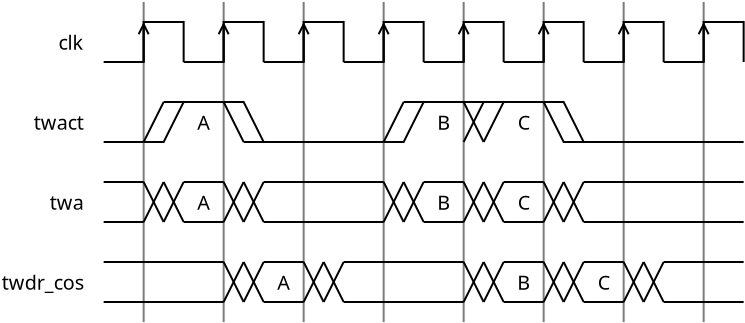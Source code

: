 <?xml version="1.0" encoding="UTF-8"?>
<dia:diagram xmlns:dia="http://www.lysator.liu.se/~alla/dia/">
  <dia:layer name="新しいレイヤ 1" visible="true" active="true">
    <dia:object type="Standard - PolyLine" version="0" id="O0">
      <dia:attribute name="obj_pos">
        <dia:point val="15,8"/>
      </dia:attribute>
      <dia:attribute name="obj_bb">
        <dia:rectangle val="14.95,7.95;15.05,24.05"/>
      </dia:attribute>
      <dia:attribute name="poly_points">
        <dia:point val="15,8"/>
        <dia:point val="15,24"/>
      </dia:attribute>
      <dia:attribute name="line_color">
        <dia:color val="#7d7d7d"/>
      </dia:attribute>
    </dia:object>
    <dia:object type="Standard - PolyLine" version="0" id="O1">
      <dia:attribute name="obj_pos">
        <dia:point val="19,8"/>
      </dia:attribute>
      <dia:attribute name="obj_bb">
        <dia:rectangle val="18.95,7.95;19.05,24.05"/>
      </dia:attribute>
      <dia:attribute name="poly_points">
        <dia:point val="19,8"/>
        <dia:point val="19,24"/>
      </dia:attribute>
      <dia:attribute name="line_color">
        <dia:color val="#7d7d7d"/>
      </dia:attribute>
    </dia:object>
    <dia:object type="Standard - PolyLine" version="0" id="O2">
      <dia:attribute name="obj_pos">
        <dia:point val="23,8"/>
      </dia:attribute>
      <dia:attribute name="obj_bb">
        <dia:rectangle val="22.95,7.95;23.05,24.05"/>
      </dia:attribute>
      <dia:attribute name="poly_points">
        <dia:point val="23,8"/>
        <dia:point val="23,24"/>
      </dia:attribute>
      <dia:attribute name="line_color">
        <dia:color val="#7d7d7d"/>
      </dia:attribute>
    </dia:object>
    <dia:object type="Standard - PolyLine" version="0" id="O3">
      <dia:attribute name="obj_pos">
        <dia:point val="27,8"/>
      </dia:attribute>
      <dia:attribute name="obj_bb">
        <dia:rectangle val="26.95,7.95;27.05,24.05"/>
      </dia:attribute>
      <dia:attribute name="poly_points">
        <dia:point val="27,8"/>
        <dia:point val="27,24"/>
      </dia:attribute>
      <dia:attribute name="line_color">
        <dia:color val="#7d7d7d"/>
      </dia:attribute>
    </dia:object>
    <dia:object type="Standard - PolyLine" version="0" id="O4">
      <dia:attribute name="obj_pos">
        <dia:point val="31,8"/>
      </dia:attribute>
      <dia:attribute name="obj_bb">
        <dia:rectangle val="30.95,7.95;31.05,24.05"/>
      </dia:attribute>
      <dia:attribute name="poly_points">
        <dia:point val="31,8"/>
        <dia:point val="31,24"/>
      </dia:attribute>
      <dia:attribute name="line_color">
        <dia:color val="#7d7d7d"/>
      </dia:attribute>
    </dia:object>
    <dia:object type="Standard - PolyLine" version="0" id="O5">
      <dia:attribute name="obj_pos">
        <dia:point val="35,8"/>
      </dia:attribute>
      <dia:attribute name="obj_bb">
        <dia:rectangle val="34.95,7.95;35.05,24.05"/>
      </dia:attribute>
      <dia:attribute name="poly_points">
        <dia:point val="35,8"/>
        <dia:point val="35,24"/>
      </dia:attribute>
      <dia:attribute name="line_color">
        <dia:color val="#7d7d7d"/>
      </dia:attribute>
    </dia:object>
    <dia:object type="Standard - PolyLine" version="0" id="O6">
      <dia:attribute name="obj_pos">
        <dia:point val="39,8"/>
      </dia:attribute>
      <dia:attribute name="obj_bb">
        <dia:rectangle val="38.95,7.95;39.05,24.05"/>
      </dia:attribute>
      <dia:attribute name="poly_points">
        <dia:point val="39,8"/>
        <dia:point val="39,24"/>
      </dia:attribute>
      <dia:attribute name="line_color">
        <dia:color val="#7d7d7d"/>
      </dia:attribute>
    </dia:object>
    <dia:object type="Standard - PolyLine" version="0" id="O7">
      <dia:attribute name="obj_pos">
        <dia:point val="43,8"/>
      </dia:attribute>
      <dia:attribute name="obj_bb">
        <dia:rectangle val="42.95,7.95;43.05,24.05"/>
      </dia:attribute>
      <dia:attribute name="poly_points">
        <dia:point val="43,8"/>
        <dia:point val="43,24"/>
      </dia:attribute>
      <dia:attribute name="line_color">
        <dia:color val="#7d7d7d"/>
      </dia:attribute>
    </dia:object>
  </dia:layer>
  <dia:layer name="背景" visible="true">
    <dia:group>
      <dia:object type="Standard - PolyLine" version="0" id="O8">
        <dia:attribute name="obj_pos">
          <dia:point val="13,11"/>
        </dia:attribute>
        <dia:attribute name="obj_bb">
          <dia:rectangle val="12.95,8.95;17.05,11.05"/>
        </dia:attribute>
        <dia:attribute name="poly_points">
          <dia:point val="13,11"/>
          <dia:point val="15,11"/>
          <dia:point val="15,9"/>
          <dia:point val="17,9"/>
          <dia:point val="17,11"/>
        </dia:attribute>
      </dia:object>
      <dia:object type="Standard - PolyLine" version="0" id="O9">
        <dia:attribute name="obj_pos">
          <dia:point val="15,11"/>
        </dia:attribute>
        <dia:attribute name="obj_bb">
          <dia:rectangle val="14.669,8.888;15.331,11.05"/>
        </dia:attribute>
        <dia:attribute name="poly_points">
          <dia:point val="15,11"/>
          <dia:point val="15,9"/>
        </dia:attribute>
        <dia:attribute name="end_arrow">
          <dia:enum val="1"/>
        </dia:attribute>
        <dia:attribute name="end_arrow_length">
          <dia:real val="0.5"/>
        </dia:attribute>
        <dia:attribute name="end_arrow_width">
          <dia:real val="0.5"/>
        </dia:attribute>
      </dia:object>
    </dia:group>
    <dia:object type="Standard - Text" version="1" id="O10">
      <dia:attribute name="obj_pos">
        <dia:point val="12,10"/>
      </dia:attribute>
      <dia:attribute name="obj_bb">
        <dia:rectangle val="10.682,9.506;12,10.494"/>
      </dia:attribute>
      <dia:attribute name="text">
        <dia:composite type="text">
          <dia:attribute name="string">
            <dia:string>#clk#</dia:string>
          </dia:attribute>
          <dia:attribute name="font">
            <dia:font family="Verdana" style="0" name="Courier"/>
          </dia:attribute>
          <dia:attribute name="height">
            <dia:real val="1.235"/>
          </dia:attribute>
          <dia:attribute name="pos">
            <dia:point val="12,10.376"/>
          </dia:attribute>
          <dia:attribute name="color">
            <dia:color val="#000000"/>
          </dia:attribute>
          <dia:attribute name="alignment">
            <dia:enum val="2"/>
          </dia:attribute>
        </dia:composite>
      </dia:attribute>
      <dia:attribute name="valign">
        <dia:enum val="2"/>
      </dia:attribute>
    </dia:object>
    <dia:group>
      <dia:object type="Standard - PolyLine" version="0" id="O11">
        <dia:attribute name="obj_pos">
          <dia:point val="17,11"/>
        </dia:attribute>
        <dia:attribute name="obj_bb">
          <dia:rectangle val="16.95,8.95;21.05,11.05"/>
        </dia:attribute>
        <dia:attribute name="poly_points">
          <dia:point val="17,11"/>
          <dia:point val="19,11"/>
          <dia:point val="19,9"/>
          <dia:point val="21,9"/>
          <dia:point val="21,11"/>
        </dia:attribute>
      </dia:object>
      <dia:object type="Standard - PolyLine" version="0" id="O12">
        <dia:attribute name="obj_pos">
          <dia:point val="19,11"/>
        </dia:attribute>
        <dia:attribute name="obj_bb">
          <dia:rectangle val="18.669,8.888;19.331,11.05"/>
        </dia:attribute>
        <dia:attribute name="poly_points">
          <dia:point val="19,11"/>
          <dia:point val="19,9"/>
        </dia:attribute>
        <dia:attribute name="end_arrow">
          <dia:enum val="1"/>
        </dia:attribute>
        <dia:attribute name="end_arrow_length">
          <dia:real val="0.5"/>
        </dia:attribute>
        <dia:attribute name="end_arrow_width">
          <dia:real val="0.5"/>
        </dia:attribute>
      </dia:object>
    </dia:group>
    <dia:group>
      <dia:object type="Standard - PolyLine" version="0" id="O13">
        <dia:attribute name="obj_pos">
          <dia:point val="21,11"/>
        </dia:attribute>
        <dia:attribute name="obj_bb">
          <dia:rectangle val="20.95,8.95;25.05,11.05"/>
        </dia:attribute>
        <dia:attribute name="poly_points">
          <dia:point val="21,11"/>
          <dia:point val="23,11"/>
          <dia:point val="23,9"/>
          <dia:point val="25,9"/>
          <dia:point val="25,11"/>
        </dia:attribute>
      </dia:object>
      <dia:object type="Standard - PolyLine" version="0" id="O14">
        <dia:attribute name="obj_pos">
          <dia:point val="23,11"/>
        </dia:attribute>
        <dia:attribute name="obj_bb">
          <dia:rectangle val="22.669,8.888;23.331,11.05"/>
        </dia:attribute>
        <dia:attribute name="poly_points">
          <dia:point val="23,11"/>
          <dia:point val="23,9"/>
        </dia:attribute>
        <dia:attribute name="end_arrow">
          <dia:enum val="1"/>
        </dia:attribute>
        <dia:attribute name="end_arrow_length">
          <dia:real val="0.5"/>
        </dia:attribute>
        <dia:attribute name="end_arrow_width">
          <dia:real val="0.5"/>
        </dia:attribute>
      </dia:object>
    </dia:group>
    <dia:group>
      <dia:object type="Standard - PolyLine" version="0" id="O15">
        <dia:attribute name="obj_pos">
          <dia:point val="25,11"/>
        </dia:attribute>
        <dia:attribute name="obj_bb">
          <dia:rectangle val="24.95,8.95;29.05,11.05"/>
        </dia:attribute>
        <dia:attribute name="poly_points">
          <dia:point val="25,11"/>
          <dia:point val="27,11"/>
          <dia:point val="27,9"/>
          <dia:point val="29,9"/>
          <dia:point val="29,11"/>
        </dia:attribute>
      </dia:object>
      <dia:object type="Standard - PolyLine" version="0" id="O16">
        <dia:attribute name="obj_pos">
          <dia:point val="27,11"/>
        </dia:attribute>
        <dia:attribute name="obj_bb">
          <dia:rectangle val="26.669,8.888;27.331,11.05"/>
        </dia:attribute>
        <dia:attribute name="poly_points">
          <dia:point val="27,11"/>
          <dia:point val="27,9"/>
        </dia:attribute>
        <dia:attribute name="end_arrow">
          <dia:enum val="1"/>
        </dia:attribute>
        <dia:attribute name="end_arrow_length">
          <dia:real val="0.5"/>
        </dia:attribute>
        <dia:attribute name="end_arrow_width">
          <dia:real val="0.5"/>
        </dia:attribute>
      </dia:object>
    </dia:group>
    <dia:group>
      <dia:object type="Standard - PolyLine" version="0" id="O17">
        <dia:attribute name="obj_pos">
          <dia:point val="29,11"/>
        </dia:attribute>
        <dia:attribute name="obj_bb">
          <dia:rectangle val="28.95,8.95;33.05,11.05"/>
        </dia:attribute>
        <dia:attribute name="poly_points">
          <dia:point val="29,11"/>
          <dia:point val="31,11"/>
          <dia:point val="31,9"/>
          <dia:point val="33,9"/>
          <dia:point val="33,11"/>
        </dia:attribute>
      </dia:object>
      <dia:object type="Standard - PolyLine" version="0" id="O18">
        <dia:attribute name="obj_pos">
          <dia:point val="31,11"/>
        </dia:attribute>
        <dia:attribute name="obj_bb">
          <dia:rectangle val="30.669,8.888;31.331,11.05"/>
        </dia:attribute>
        <dia:attribute name="poly_points">
          <dia:point val="31,11"/>
          <dia:point val="31,9"/>
        </dia:attribute>
        <dia:attribute name="end_arrow">
          <dia:enum val="1"/>
        </dia:attribute>
        <dia:attribute name="end_arrow_length">
          <dia:real val="0.5"/>
        </dia:attribute>
        <dia:attribute name="end_arrow_width">
          <dia:real val="0.5"/>
        </dia:attribute>
      </dia:object>
    </dia:group>
    <dia:group>
      <dia:object type="Standard - PolyLine" version="0" id="O19">
        <dia:attribute name="obj_pos">
          <dia:point val="33,11"/>
        </dia:attribute>
        <dia:attribute name="obj_bb">
          <dia:rectangle val="32.95,8.95;37.05,11.05"/>
        </dia:attribute>
        <dia:attribute name="poly_points">
          <dia:point val="33,11"/>
          <dia:point val="35,11"/>
          <dia:point val="35,9"/>
          <dia:point val="37,9"/>
          <dia:point val="37,11"/>
        </dia:attribute>
      </dia:object>
      <dia:object type="Standard - PolyLine" version="0" id="O20">
        <dia:attribute name="obj_pos">
          <dia:point val="35,11"/>
        </dia:attribute>
        <dia:attribute name="obj_bb">
          <dia:rectangle val="34.669,8.888;35.331,11.05"/>
        </dia:attribute>
        <dia:attribute name="poly_points">
          <dia:point val="35,11"/>
          <dia:point val="35,9"/>
        </dia:attribute>
        <dia:attribute name="end_arrow">
          <dia:enum val="1"/>
        </dia:attribute>
        <dia:attribute name="end_arrow_length">
          <dia:real val="0.5"/>
        </dia:attribute>
        <dia:attribute name="end_arrow_width">
          <dia:real val="0.5"/>
        </dia:attribute>
      </dia:object>
    </dia:group>
    <dia:group>
      <dia:object type="Standard - PolyLine" version="0" id="O21">
        <dia:attribute name="obj_pos">
          <dia:point val="37,11"/>
        </dia:attribute>
        <dia:attribute name="obj_bb">
          <dia:rectangle val="36.95,8.95;41.05,11.05"/>
        </dia:attribute>
        <dia:attribute name="poly_points">
          <dia:point val="37,11"/>
          <dia:point val="39,11"/>
          <dia:point val="39,9"/>
          <dia:point val="41,9"/>
          <dia:point val="41,11"/>
        </dia:attribute>
      </dia:object>
      <dia:object type="Standard - PolyLine" version="0" id="O22">
        <dia:attribute name="obj_pos">
          <dia:point val="39,11"/>
        </dia:attribute>
        <dia:attribute name="obj_bb">
          <dia:rectangle val="38.669,8.888;39.331,11.05"/>
        </dia:attribute>
        <dia:attribute name="poly_points">
          <dia:point val="39,11"/>
          <dia:point val="39,9"/>
        </dia:attribute>
        <dia:attribute name="end_arrow">
          <dia:enum val="1"/>
        </dia:attribute>
        <dia:attribute name="end_arrow_length">
          <dia:real val="0.5"/>
        </dia:attribute>
        <dia:attribute name="end_arrow_width">
          <dia:real val="0.5"/>
        </dia:attribute>
      </dia:object>
    </dia:group>
    <dia:group>
      <dia:object type="Standard - PolyLine" version="0" id="O23">
        <dia:attribute name="obj_pos">
          <dia:point val="41,11"/>
        </dia:attribute>
        <dia:attribute name="obj_bb">
          <dia:rectangle val="40.95,8.95;45.05,11.05"/>
        </dia:attribute>
        <dia:attribute name="poly_points">
          <dia:point val="41,11"/>
          <dia:point val="43,11"/>
          <dia:point val="43,9"/>
          <dia:point val="45,9"/>
          <dia:point val="45,11"/>
        </dia:attribute>
      </dia:object>
      <dia:object type="Standard - PolyLine" version="0" id="O24">
        <dia:attribute name="obj_pos">
          <dia:point val="43,11"/>
        </dia:attribute>
        <dia:attribute name="obj_bb">
          <dia:rectangle val="42.669,8.888;43.331,11.05"/>
        </dia:attribute>
        <dia:attribute name="poly_points">
          <dia:point val="43,11"/>
          <dia:point val="43,9"/>
        </dia:attribute>
        <dia:attribute name="end_arrow">
          <dia:enum val="1"/>
        </dia:attribute>
        <dia:attribute name="end_arrow_length">
          <dia:real val="0.5"/>
        </dia:attribute>
        <dia:attribute name="end_arrow_width">
          <dia:real val="0.5"/>
        </dia:attribute>
      </dia:object>
    </dia:group>
    <dia:object type="Standard - Text" version="1" id="O25">
      <dia:attribute name="obj_pos">
        <dia:point val="12,14"/>
      </dia:attribute>
      <dia:attribute name="obj_bb">
        <dia:rectangle val="9.492,13.469;12.025,14.531"/>
      </dia:attribute>
      <dia:attribute name="text">
        <dia:composite type="text">
          <dia:attribute name="string">
            <dia:string>#twact#</dia:string>
          </dia:attribute>
          <dia:attribute name="font">
            <dia:font family="Verdana" style="0" name="Courier"/>
          </dia:attribute>
          <dia:attribute name="height">
            <dia:real val="1.235"/>
          </dia:attribute>
          <dia:attribute name="pos">
            <dia:point val="12,14.364"/>
          </dia:attribute>
          <dia:attribute name="color">
            <dia:color val="#000000"/>
          </dia:attribute>
          <dia:attribute name="alignment">
            <dia:enum val="2"/>
          </dia:attribute>
        </dia:composite>
      </dia:attribute>
      <dia:attribute name="valign">
        <dia:enum val="2"/>
      </dia:attribute>
    </dia:object>
    <dia:object type="Standard - PolyLine" version="0" id="O26">
      <dia:attribute name="obj_pos">
        <dia:point val="13,15"/>
      </dia:attribute>
      <dia:attribute name="obj_bb">
        <dia:rectangle val="12.95,14.95;15.05,15.05"/>
      </dia:attribute>
      <dia:attribute name="poly_points">
        <dia:point val="13,15"/>
        <dia:point val="15,15"/>
      </dia:attribute>
    </dia:object>
    <dia:object type="Standard - PolyLine" version="0" id="O27">
      <dia:attribute name="obj_pos">
        <dia:point val="15,15"/>
      </dia:attribute>
      <dia:attribute name="obj_bb">
        <dia:rectangle val="14.933,12.933;16.067,15.067"/>
      </dia:attribute>
      <dia:attribute name="poly_points">
        <dia:point val="15,15"/>
        <dia:point val="16,13"/>
      </dia:attribute>
    </dia:object>
    <dia:object type="Standard - PolyLine" version="0" id="O28">
      <dia:attribute name="obj_pos">
        <dia:point val="16,13"/>
      </dia:attribute>
      <dia:attribute name="obj_bb">
        <dia:rectangle val="15.95,12.95;19.05,13.05"/>
      </dia:attribute>
      <dia:attribute name="poly_points">
        <dia:point val="16,13"/>
        <dia:point val="19,13"/>
      </dia:attribute>
    </dia:object>
    <dia:object type="Standard - PolyLine" version="0" id="O29">
      <dia:attribute name="obj_pos">
        <dia:point val="19,13"/>
      </dia:attribute>
      <dia:attribute name="obj_bb">
        <dia:rectangle val="18.933,12.933;20.067,15.067"/>
      </dia:attribute>
      <dia:attribute name="poly_points">
        <dia:point val="19,13"/>
        <dia:point val="20,15"/>
      </dia:attribute>
    </dia:object>
    <dia:object type="Standard - PolyLine" version="0" id="O30">
      <dia:attribute name="obj_pos">
        <dia:point val="20,15"/>
      </dia:attribute>
      <dia:attribute name="obj_bb">
        <dia:rectangle val="19.95,14.95;27.05,15.05"/>
      </dia:attribute>
      <dia:attribute name="poly_points">
        <dia:point val="20,15"/>
        <dia:point val="27,15"/>
      </dia:attribute>
    </dia:object>
    <dia:object type="Standard - PolyLine" version="0" id="O31">
      <dia:attribute name="obj_pos">
        <dia:point val="27,15"/>
      </dia:attribute>
      <dia:attribute name="obj_bb">
        <dia:rectangle val="26.933,12.933;28.067,15.067"/>
      </dia:attribute>
      <dia:attribute name="poly_points">
        <dia:point val="27,15"/>
        <dia:point val="28,13"/>
      </dia:attribute>
    </dia:object>
    <dia:object type="Standard - PolyLine" version="0" id="O32">
      <dia:attribute name="obj_pos">
        <dia:point val="15,15"/>
      </dia:attribute>
      <dia:attribute name="obj_bb">
        <dia:rectangle val="14.95,12.933;17.067,15.05"/>
      </dia:attribute>
      <dia:attribute name="poly_points">
        <dia:point val="15,15"/>
        <dia:point val="16,15"/>
        <dia:point val="17,13"/>
      </dia:attribute>
    </dia:object>
    <dia:object type="Standard - PolyLine" version="0" id="O33">
      <dia:attribute name="obj_pos">
        <dia:point val="19,13"/>
      </dia:attribute>
      <dia:attribute name="obj_bb">
        <dia:rectangle val="18.95,12.95;21.067,15.067"/>
      </dia:attribute>
      <dia:attribute name="poly_points">
        <dia:point val="19,13"/>
        <dia:point val="20,13"/>
        <dia:point val="21,15"/>
      </dia:attribute>
    </dia:object>
    <dia:object type="Standard - PolyLine" version="0" id="O34">
      <dia:attribute name="obj_pos">
        <dia:point val="28,13"/>
      </dia:attribute>
      <dia:attribute name="obj_bb">
        <dia:rectangle val="27.95,12.95;35.05,13.05"/>
      </dia:attribute>
      <dia:attribute name="poly_points">
        <dia:point val="28,13"/>
        <dia:point val="35,13"/>
      </dia:attribute>
    </dia:object>
    <dia:object type="Standard - PolyLine" version="0" id="O35">
      <dia:attribute name="obj_pos">
        <dia:point val="35,13"/>
      </dia:attribute>
      <dia:attribute name="obj_bb">
        <dia:rectangle val="34.933,12.933;45.05,15.05"/>
      </dia:attribute>
      <dia:attribute name="poly_points">
        <dia:point val="35,13"/>
        <dia:point val="36,15"/>
        <dia:point val="45,15"/>
      </dia:attribute>
    </dia:object>
    <dia:object type="Standard - PolyLine" version="0" id="O36">
      <dia:attribute name="obj_pos">
        <dia:point val="27,15"/>
      </dia:attribute>
      <dia:attribute name="obj_bb">
        <dia:rectangle val="26.95,12.933;29.067,15.05"/>
      </dia:attribute>
      <dia:attribute name="poly_points">
        <dia:point val="27,15"/>
        <dia:point val="28,15"/>
        <dia:point val="29,13"/>
      </dia:attribute>
    </dia:object>
    <dia:object type="Standard - PolyLine" version="0" id="O37">
      <dia:attribute name="obj_pos">
        <dia:point val="31,13"/>
      </dia:attribute>
      <dia:attribute name="obj_bb">
        <dia:rectangle val="30.933,12.933;32.067,15.067"/>
      </dia:attribute>
      <dia:attribute name="poly_points">
        <dia:point val="31,13"/>
        <dia:point val="32,15"/>
      </dia:attribute>
    </dia:object>
    <dia:object type="Standard - PolyLine" version="0" id="O38">
      <dia:attribute name="obj_pos">
        <dia:point val="31,15"/>
      </dia:attribute>
      <dia:attribute name="obj_bb">
        <dia:rectangle val="30.933,12.933;32.067,15.067"/>
      </dia:attribute>
      <dia:attribute name="poly_points">
        <dia:point val="31,15"/>
        <dia:point val="32,13"/>
      </dia:attribute>
    </dia:object>
    <dia:object type="Standard - PolyLine" version="0" id="O39">
      <dia:attribute name="obj_pos">
        <dia:point val="35,13"/>
      </dia:attribute>
      <dia:attribute name="obj_bb">
        <dia:rectangle val="34.95,12.95;37.067,15.067"/>
      </dia:attribute>
      <dia:attribute name="poly_points">
        <dia:point val="35,13"/>
        <dia:point val="36,13"/>
        <dia:point val="37,15"/>
      </dia:attribute>
    </dia:object>
    <dia:object type="Standard - PolyLine" version="0" id="O40">
      <dia:attribute name="obj_pos">
        <dia:point val="32,15"/>
      </dia:attribute>
      <dia:attribute name="obj_bb">
        <dia:rectangle val="31.933,12.933;33.067,15.067"/>
      </dia:attribute>
      <dia:attribute name="poly_points">
        <dia:point val="32,15"/>
        <dia:point val="33,13"/>
      </dia:attribute>
    </dia:object>
    <dia:object type="Standard - Text" version="1" id="O41">
      <dia:attribute name="obj_pos">
        <dia:point val="12,18"/>
      </dia:attribute>
      <dia:attribute name="obj_bb">
        <dia:rectangle val="10.373,17.469;12.025,18.531"/>
      </dia:attribute>
      <dia:attribute name="text">
        <dia:composite type="text">
          <dia:attribute name="string">
            <dia:string>#twa#</dia:string>
          </dia:attribute>
          <dia:attribute name="font">
            <dia:font family="Verdana" style="0" name="Courier"/>
          </dia:attribute>
          <dia:attribute name="height">
            <dia:real val="1.235"/>
          </dia:attribute>
          <dia:attribute name="pos">
            <dia:point val="12,18.364"/>
          </dia:attribute>
          <dia:attribute name="color">
            <dia:color val="#000000"/>
          </dia:attribute>
          <dia:attribute name="alignment">
            <dia:enum val="2"/>
          </dia:attribute>
        </dia:composite>
      </dia:attribute>
      <dia:attribute name="valign">
        <dia:enum val="2"/>
      </dia:attribute>
    </dia:object>
    <dia:object type="Standard - PolyLine" version="0" id="O42">
      <dia:attribute name="obj_pos">
        <dia:point val="13,17"/>
      </dia:attribute>
      <dia:attribute name="obj_bb">
        <dia:rectangle val="12.95,16.95;15.05,17.05"/>
      </dia:attribute>
      <dia:attribute name="poly_points">
        <dia:point val="13,17"/>
        <dia:point val="15,17"/>
      </dia:attribute>
    </dia:object>
    <dia:object type="Standard - PolyLine" version="0" id="O43">
      <dia:attribute name="obj_pos">
        <dia:point val="15,17"/>
      </dia:attribute>
      <dia:attribute name="obj_bb">
        <dia:rectangle val="14.933,16.933;16.067,19.067"/>
      </dia:attribute>
      <dia:attribute name="poly_points">
        <dia:point val="15,17"/>
        <dia:point val="16,19"/>
      </dia:attribute>
    </dia:object>
    <dia:object type="Standard - PolyLine" version="0" id="O44">
      <dia:attribute name="obj_pos">
        <dia:point val="15,19"/>
      </dia:attribute>
      <dia:attribute name="obj_bb">
        <dia:rectangle val="14.933,16.933;16.067,19.067"/>
      </dia:attribute>
      <dia:attribute name="poly_points">
        <dia:point val="15,19"/>
        <dia:point val="16,17"/>
      </dia:attribute>
    </dia:object>
    <dia:object type="Standard - PolyLine" version="0" id="O45">
      <dia:attribute name="obj_pos">
        <dia:point val="16,17"/>
      </dia:attribute>
      <dia:attribute name="obj_bb">
        <dia:rectangle val="15.933,16.933;17.067,19.067"/>
      </dia:attribute>
      <dia:attribute name="poly_points">
        <dia:point val="16,17"/>
        <dia:point val="17,19"/>
      </dia:attribute>
    </dia:object>
    <dia:object type="Standard - PolyLine" version="0" id="O46">
      <dia:attribute name="obj_pos">
        <dia:point val="16,19"/>
      </dia:attribute>
      <dia:attribute name="obj_bb">
        <dia:rectangle val="15.933,16.933;17.067,19.067"/>
      </dia:attribute>
      <dia:attribute name="poly_points">
        <dia:point val="16,19"/>
        <dia:point val="17,17"/>
      </dia:attribute>
    </dia:object>
    <dia:object type="Standard - PolyLine" version="0" id="O47">
      <dia:attribute name="obj_pos">
        <dia:point val="17,17"/>
      </dia:attribute>
      <dia:attribute name="obj_bb">
        <dia:rectangle val="16.95,16.95;19.05,17.05"/>
      </dia:attribute>
      <dia:attribute name="poly_points">
        <dia:point val="17,17"/>
        <dia:point val="19,17"/>
      </dia:attribute>
    </dia:object>
    <dia:object type="Standard - PolyLine" version="0" id="O48">
      <dia:attribute name="obj_pos">
        <dia:point val="17,19"/>
      </dia:attribute>
      <dia:attribute name="obj_bb">
        <dia:rectangle val="16.95,18.95;19.05,19.05"/>
      </dia:attribute>
      <dia:attribute name="poly_points">
        <dia:point val="17,19"/>
        <dia:point val="19,19"/>
      </dia:attribute>
    </dia:object>
    <dia:object type="Standard - PolyLine" version="0" id="O49">
      <dia:attribute name="obj_pos">
        <dia:point val="13,19"/>
      </dia:attribute>
      <dia:attribute name="obj_bb">
        <dia:rectangle val="12.95,18.95;15.05,19.05"/>
      </dia:attribute>
      <dia:attribute name="poly_points">
        <dia:point val="13,19"/>
        <dia:point val="15,19"/>
      </dia:attribute>
    </dia:object>
    <dia:object type="Standard - PolyLine" version="0" id="O50">
      <dia:attribute name="obj_pos">
        <dia:point val="19,17"/>
      </dia:attribute>
      <dia:attribute name="obj_bb">
        <dia:rectangle val="18.933,16.933;20.067,19.067"/>
      </dia:attribute>
      <dia:attribute name="poly_points">
        <dia:point val="19,17"/>
        <dia:point val="20,19"/>
      </dia:attribute>
    </dia:object>
    <dia:object type="Standard - PolyLine" version="0" id="O51">
      <dia:attribute name="obj_pos">
        <dia:point val="19,19"/>
      </dia:attribute>
      <dia:attribute name="obj_bb">
        <dia:rectangle val="18.933,16.933;20.067,19.067"/>
      </dia:attribute>
      <dia:attribute name="poly_points">
        <dia:point val="19,19"/>
        <dia:point val="20,17"/>
      </dia:attribute>
    </dia:object>
    <dia:object type="Standard - PolyLine" version="0" id="O52">
      <dia:attribute name="obj_pos">
        <dia:point val="20,17"/>
      </dia:attribute>
      <dia:attribute name="obj_bb">
        <dia:rectangle val="19.933,16.933;21.067,19.067"/>
      </dia:attribute>
      <dia:attribute name="poly_points">
        <dia:point val="20,17"/>
        <dia:point val="21,19"/>
      </dia:attribute>
    </dia:object>
    <dia:object type="Standard - PolyLine" version="0" id="O53">
      <dia:attribute name="obj_pos">
        <dia:point val="20,19"/>
      </dia:attribute>
      <dia:attribute name="obj_bb">
        <dia:rectangle val="19.933,16.933;21.067,19.067"/>
      </dia:attribute>
      <dia:attribute name="poly_points">
        <dia:point val="20,19"/>
        <dia:point val="21,17"/>
      </dia:attribute>
    </dia:object>
    <dia:object type="Standard - PolyLine" version="0" id="O54">
      <dia:attribute name="obj_pos">
        <dia:point val="27,17"/>
      </dia:attribute>
      <dia:attribute name="obj_bb">
        <dia:rectangle val="26.933,16.933;28.067,19.067"/>
      </dia:attribute>
      <dia:attribute name="poly_points">
        <dia:point val="27,17"/>
        <dia:point val="28,19"/>
      </dia:attribute>
    </dia:object>
    <dia:object type="Standard - PolyLine" version="0" id="O55">
      <dia:attribute name="obj_pos">
        <dia:point val="27,19"/>
      </dia:attribute>
      <dia:attribute name="obj_bb">
        <dia:rectangle val="26.933,16.933;28.067,19.067"/>
      </dia:attribute>
      <dia:attribute name="poly_points">
        <dia:point val="27,19"/>
        <dia:point val="28,17"/>
      </dia:attribute>
    </dia:object>
    <dia:object type="Standard - PolyLine" version="0" id="O56">
      <dia:attribute name="obj_pos">
        <dia:point val="28,17"/>
      </dia:attribute>
      <dia:attribute name="obj_bb">
        <dia:rectangle val="27.933,16.933;29.067,19.067"/>
      </dia:attribute>
      <dia:attribute name="poly_points">
        <dia:point val="28,17"/>
        <dia:point val="29,19"/>
      </dia:attribute>
    </dia:object>
    <dia:object type="Standard - PolyLine" version="0" id="O57">
      <dia:attribute name="obj_pos">
        <dia:point val="28,19"/>
      </dia:attribute>
      <dia:attribute name="obj_bb">
        <dia:rectangle val="27.933,16.933;29.067,19.067"/>
      </dia:attribute>
      <dia:attribute name="poly_points">
        <dia:point val="28,19"/>
        <dia:point val="29,17"/>
      </dia:attribute>
    </dia:object>
    <dia:object type="Standard - PolyLine" version="0" id="O58">
      <dia:attribute name="obj_pos">
        <dia:point val="29,17"/>
      </dia:attribute>
      <dia:attribute name="obj_bb">
        <dia:rectangle val="28.95,16.95;31.05,17.05"/>
      </dia:attribute>
      <dia:attribute name="poly_points">
        <dia:point val="29,17"/>
        <dia:point val="31,17"/>
      </dia:attribute>
    </dia:object>
    <dia:object type="Standard - PolyLine" version="0" id="O59">
      <dia:attribute name="obj_pos">
        <dia:point val="29,19"/>
      </dia:attribute>
      <dia:attribute name="obj_bb">
        <dia:rectangle val="28.95,18.95;31.05,19.05"/>
      </dia:attribute>
      <dia:attribute name="poly_points">
        <dia:point val="29,19"/>
        <dia:point val="31,19"/>
      </dia:attribute>
    </dia:object>
    <dia:object type="Standard - PolyLine" version="0" id="O60">
      <dia:attribute name="obj_pos">
        <dia:point val="31,17"/>
      </dia:attribute>
      <dia:attribute name="obj_bb">
        <dia:rectangle val="30.933,16.933;32.067,19.067"/>
      </dia:attribute>
      <dia:attribute name="poly_points">
        <dia:point val="31,17"/>
        <dia:point val="32,19"/>
      </dia:attribute>
    </dia:object>
    <dia:object type="Standard - PolyLine" version="0" id="O61">
      <dia:attribute name="obj_pos">
        <dia:point val="31,19"/>
      </dia:attribute>
      <dia:attribute name="obj_bb">
        <dia:rectangle val="30.933,16.933;32.067,19.067"/>
      </dia:attribute>
      <dia:attribute name="poly_points">
        <dia:point val="31,19"/>
        <dia:point val="32,17"/>
      </dia:attribute>
    </dia:object>
    <dia:object type="Standard - PolyLine" version="0" id="O62">
      <dia:attribute name="obj_pos">
        <dia:point val="32,17"/>
      </dia:attribute>
      <dia:attribute name="obj_bb">
        <dia:rectangle val="31.933,16.933;33.067,19.067"/>
      </dia:attribute>
      <dia:attribute name="poly_points">
        <dia:point val="32,17"/>
        <dia:point val="33,19"/>
      </dia:attribute>
    </dia:object>
    <dia:object type="Standard - PolyLine" version="0" id="O63">
      <dia:attribute name="obj_pos">
        <dia:point val="32,19"/>
      </dia:attribute>
      <dia:attribute name="obj_bb">
        <dia:rectangle val="31.933,16.933;33.067,19.067"/>
      </dia:attribute>
      <dia:attribute name="poly_points">
        <dia:point val="32,19"/>
        <dia:point val="33,17"/>
      </dia:attribute>
    </dia:object>
    <dia:object type="Standard - PolyLine" version="0" id="O64">
      <dia:attribute name="obj_pos">
        <dia:point val="33,17"/>
      </dia:attribute>
      <dia:attribute name="obj_bb">
        <dia:rectangle val="32.95,16.95;35.05,17.05"/>
      </dia:attribute>
      <dia:attribute name="poly_points">
        <dia:point val="33,17"/>
        <dia:point val="35,17"/>
      </dia:attribute>
    </dia:object>
    <dia:object type="Standard - PolyLine" version="0" id="O65">
      <dia:attribute name="obj_pos">
        <dia:point val="33,19"/>
      </dia:attribute>
      <dia:attribute name="obj_bb">
        <dia:rectangle val="32.95,18.95;35.05,19.05"/>
      </dia:attribute>
      <dia:attribute name="poly_points">
        <dia:point val="33,19"/>
        <dia:point val="35,19"/>
      </dia:attribute>
    </dia:object>
    <dia:object type="Standard - PolyLine" version="0" id="O66">
      <dia:attribute name="obj_pos">
        <dia:point val="35,17"/>
      </dia:attribute>
      <dia:attribute name="obj_bb">
        <dia:rectangle val="34.933,16.933;36.067,19.067"/>
      </dia:attribute>
      <dia:attribute name="poly_points">
        <dia:point val="35,17"/>
        <dia:point val="36,19"/>
      </dia:attribute>
    </dia:object>
    <dia:object type="Standard - PolyLine" version="0" id="O67">
      <dia:attribute name="obj_pos">
        <dia:point val="35,19"/>
      </dia:attribute>
      <dia:attribute name="obj_bb">
        <dia:rectangle val="34.933,16.933;36.067,19.067"/>
      </dia:attribute>
      <dia:attribute name="poly_points">
        <dia:point val="35,19"/>
        <dia:point val="36,17"/>
      </dia:attribute>
    </dia:object>
    <dia:object type="Standard - PolyLine" version="0" id="O68">
      <dia:attribute name="obj_pos">
        <dia:point val="36,17"/>
      </dia:attribute>
      <dia:attribute name="obj_bb">
        <dia:rectangle val="35.933,16.933;37.067,19.067"/>
      </dia:attribute>
      <dia:attribute name="poly_points">
        <dia:point val="36,17"/>
        <dia:point val="37,19"/>
      </dia:attribute>
    </dia:object>
    <dia:object type="Standard - PolyLine" version="0" id="O69">
      <dia:attribute name="obj_pos">
        <dia:point val="36,19"/>
      </dia:attribute>
      <dia:attribute name="obj_bb">
        <dia:rectangle val="35.933,16.933;37.067,19.067"/>
      </dia:attribute>
      <dia:attribute name="poly_points">
        <dia:point val="36,19"/>
        <dia:point val="37,17"/>
      </dia:attribute>
    </dia:object>
    <dia:object type="Standard - PolyLine" version="0" id="O70">
      <dia:attribute name="obj_pos">
        <dia:point val="21,17"/>
      </dia:attribute>
      <dia:attribute name="obj_bb">
        <dia:rectangle val="20.95,16.95;27.05,17.05"/>
      </dia:attribute>
      <dia:attribute name="poly_points">
        <dia:point val="21,17"/>
        <dia:point val="27,17"/>
      </dia:attribute>
    </dia:object>
    <dia:object type="Standard - PolyLine" version="0" id="O71">
      <dia:attribute name="obj_pos">
        <dia:point val="21,19"/>
      </dia:attribute>
      <dia:attribute name="obj_bb">
        <dia:rectangle val="20.95,18.95;27.05,19.05"/>
      </dia:attribute>
      <dia:attribute name="poly_points">
        <dia:point val="21,19"/>
        <dia:point val="27,19"/>
      </dia:attribute>
    </dia:object>
    <dia:object type="Standard - PolyLine" version="0" id="O72">
      <dia:attribute name="obj_pos">
        <dia:point val="37,17"/>
      </dia:attribute>
      <dia:attribute name="obj_bb">
        <dia:rectangle val="36.95,16.95;45.05,17.05"/>
      </dia:attribute>
      <dia:attribute name="poly_points">
        <dia:point val="37,17"/>
        <dia:point val="45,17"/>
      </dia:attribute>
    </dia:object>
    <dia:object type="Standard - PolyLine" version="0" id="O73">
      <dia:attribute name="obj_pos">
        <dia:point val="37,19"/>
      </dia:attribute>
      <dia:attribute name="obj_bb">
        <dia:rectangle val="36.95,18.95;45.05,19.05"/>
      </dia:attribute>
      <dia:attribute name="poly_points">
        <dia:point val="37,19"/>
        <dia:point val="45,19"/>
      </dia:attribute>
    </dia:object>
    <dia:object type="Standard - Text" version="1" id="O74">
      <dia:attribute name="obj_pos">
        <dia:point val="12,22"/>
      </dia:attribute>
      <dia:attribute name="obj_bb">
        <dia:rectangle val="7.85,21.469;12.025,22.531"/>
      </dia:attribute>
      <dia:attribute name="text">
        <dia:composite type="text">
          <dia:attribute name="string">
            <dia:string>#twdr_cos#</dia:string>
          </dia:attribute>
          <dia:attribute name="font">
            <dia:font family="Verdana" style="0" name="Courier"/>
          </dia:attribute>
          <dia:attribute name="height">
            <dia:real val="1.235"/>
          </dia:attribute>
          <dia:attribute name="pos">
            <dia:point val="12,22.364"/>
          </dia:attribute>
          <dia:attribute name="color">
            <dia:color val="#000000"/>
          </dia:attribute>
          <dia:attribute name="alignment">
            <dia:enum val="2"/>
          </dia:attribute>
        </dia:composite>
      </dia:attribute>
      <dia:attribute name="valign">
        <dia:enum val="2"/>
      </dia:attribute>
    </dia:object>
    <dia:object type="Standard - PolyLine" version="0" id="O75">
      <dia:attribute name="obj_pos">
        <dia:point val="13,21"/>
      </dia:attribute>
      <dia:attribute name="obj_bb">
        <dia:rectangle val="12.95,20.95;19.05,21.05"/>
      </dia:attribute>
      <dia:attribute name="poly_points">
        <dia:point val="13,21"/>
        <dia:point val="19,21"/>
      </dia:attribute>
    </dia:object>
    <dia:object type="Standard - PolyLine" version="0" id="O76">
      <dia:attribute name="obj_pos">
        <dia:point val="19,21"/>
      </dia:attribute>
      <dia:attribute name="obj_bb">
        <dia:rectangle val="18.933,20.933;20.067,23.067"/>
      </dia:attribute>
      <dia:attribute name="poly_points">
        <dia:point val="19,21"/>
        <dia:point val="20,23"/>
      </dia:attribute>
    </dia:object>
    <dia:object type="Standard - PolyLine" version="0" id="O77">
      <dia:attribute name="obj_pos">
        <dia:point val="19,23"/>
      </dia:attribute>
      <dia:attribute name="obj_bb">
        <dia:rectangle val="18.933,20.933;20.067,23.067"/>
      </dia:attribute>
      <dia:attribute name="poly_points">
        <dia:point val="19,23"/>
        <dia:point val="20,21"/>
      </dia:attribute>
    </dia:object>
    <dia:object type="Standard - PolyLine" version="0" id="O78">
      <dia:attribute name="obj_pos">
        <dia:point val="20,21"/>
      </dia:attribute>
      <dia:attribute name="obj_bb">
        <dia:rectangle val="19.933,20.933;21.067,23.067"/>
      </dia:attribute>
      <dia:attribute name="poly_points">
        <dia:point val="20,21"/>
        <dia:point val="21,23"/>
      </dia:attribute>
    </dia:object>
    <dia:object type="Standard - PolyLine" version="0" id="O79">
      <dia:attribute name="obj_pos">
        <dia:point val="20,23"/>
      </dia:attribute>
      <dia:attribute name="obj_bb">
        <dia:rectangle val="19.933,20.933;21.067,23.067"/>
      </dia:attribute>
      <dia:attribute name="poly_points">
        <dia:point val="20,23"/>
        <dia:point val="21,21"/>
      </dia:attribute>
    </dia:object>
    <dia:object type="Standard - PolyLine" version="0" id="O80">
      <dia:attribute name="obj_pos">
        <dia:point val="21,21"/>
      </dia:attribute>
      <dia:attribute name="obj_bb">
        <dia:rectangle val="20.95,20.95;23.05,21.05"/>
      </dia:attribute>
      <dia:attribute name="poly_points">
        <dia:point val="21,21"/>
        <dia:point val="23,21"/>
      </dia:attribute>
    </dia:object>
    <dia:object type="Standard - PolyLine" version="0" id="O81">
      <dia:attribute name="obj_pos">
        <dia:point val="21,23"/>
      </dia:attribute>
      <dia:attribute name="obj_bb">
        <dia:rectangle val="20.95,22.95;23.05,23.05"/>
      </dia:attribute>
      <dia:attribute name="poly_points">
        <dia:point val="21,23"/>
        <dia:point val="23,23"/>
      </dia:attribute>
    </dia:object>
    <dia:object type="Standard - PolyLine" version="0" id="O82">
      <dia:attribute name="obj_pos">
        <dia:point val="13,23"/>
      </dia:attribute>
      <dia:attribute name="obj_bb">
        <dia:rectangle val="12.95,22.95;19.05,23.05"/>
      </dia:attribute>
      <dia:attribute name="poly_points">
        <dia:point val="13,23"/>
        <dia:point val="19,23"/>
      </dia:attribute>
    </dia:object>
    <dia:object type="Standard - PolyLine" version="0" id="O83">
      <dia:attribute name="obj_pos">
        <dia:point val="23,21"/>
      </dia:attribute>
      <dia:attribute name="obj_bb">
        <dia:rectangle val="22.933,20.933;24.067,23.067"/>
      </dia:attribute>
      <dia:attribute name="poly_points">
        <dia:point val="23,21"/>
        <dia:point val="24,23"/>
      </dia:attribute>
    </dia:object>
    <dia:object type="Standard - PolyLine" version="0" id="O84">
      <dia:attribute name="obj_pos">
        <dia:point val="23,23"/>
      </dia:attribute>
      <dia:attribute name="obj_bb">
        <dia:rectangle val="22.933,20.933;24.067,23.067"/>
      </dia:attribute>
      <dia:attribute name="poly_points">
        <dia:point val="23,23"/>
        <dia:point val="24,21"/>
      </dia:attribute>
    </dia:object>
    <dia:object type="Standard - PolyLine" version="0" id="O85">
      <dia:attribute name="obj_pos">
        <dia:point val="24,21"/>
      </dia:attribute>
      <dia:attribute name="obj_bb">
        <dia:rectangle val="23.933,20.933;25.067,23.067"/>
      </dia:attribute>
      <dia:attribute name="poly_points">
        <dia:point val="24,21"/>
        <dia:point val="25,23"/>
      </dia:attribute>
    </dia:object>
    <dia:object type="Standard - PolyLine" version="0" id="O86">
      <dia:attribute name="obj_pos">
        <dia:point val="24,23"/>
      </dia:attribute>
      <dia:attribute name="obj_bb">
        <dia:rectangle val="23.933,20.933;25.067,23.067"/>
      </dia:attribute>
      <dia:attribute name="poly_points">
        <dia:point val="24,23"/>
        <dia:point val="25,21"/>
      </dia:attribute>
    </dia:object>
    <dia:object type="Standard - PolyLine" version="0" id="O87">
      <dia:attribute name="obj_pos">
        <dia:point val="31,21"/>
      </dia:attribute>
      <dia:attribute name="obj_bb">
        <dia:rectangle val="30.933,20.933;32.067,23.067"/>
      </dia:attribute>
      <dia:attribute name="poly_points">
        <dia:point val="31,21"/>
        <dia:point val="32,23"/>
      </dia:attribute>
    </dia:object>
    <dia:object type="Standard - PolyLine" version="0" id="O88">
      <dia:attribute name="obj_pos">
        <dia:point val="31,23"/>
      </dia:attribute>
      <dia:attribute name="obj_bb">
        <dia:rectangle val="30.933,20.933;32.067,23.067"/>
      </dia:attribute>
      <dia:attribute name="poly_points">
        <dia:point val="31,23"/>
        <dia:point val="32,21"/>
      </dia:attribute>
    </dia:object>
    <dia:object type="Standard - PolyLine" version="0" id="O89">
      <dia:attribute name="obj_pos">
        <dia:point val="32,21"/>
      </dia:attribute>
      <dia:attribute name="obj_bb">
        <dia:rectangle val="31.933,20.933;33.067,23.067"/>
      </dia:attribute>
      <dia:attribute name="poly_points">
        <dia:point val="32,21"/>
        <dia:point val="33,23"/>
      </dia:attribute>
    </dia:object>
    <dia:object type="Standard - PolyLine" version="0" id="O90">
      <dia:attribute name="obj_pos">
        <dia:point val="32,23"/>
      </dia:attribute>
      <dia:attribute name="obj_bb">
        <dia:rectangle val="31.933,20.933;33.067,23.067"/>
      </dia:attribute>
      <dia:attribute name="poly_points">
        <dia:point val="32,23"/>
        <dia:point val="33,21"/>
      </dia:attribute>
    </dia:object>
    <dia:object type="Standard - PolyLine" version="0" id="O91">
      <dia:attribute name="obj_pos">
        <dia:point val="33,21"/>
      </dia:attribute>
      <dia:attribute name="obj_bb">
        <dia:rectangle val="32.95,20.95;35.05,21.05"/>
      </dia:attribute>
      <dia:attribute name="poly_points">
        <dia:point val="33,21"/>
        <dia:point val="35,21"/>
      </dia:attribute>
    </dia:object>
    <dia:object type="Standard - PolyLine" version="0" id="O92">
      <dia:attribute name="obj_pos">
        <dia:point val="33,23"/>
      </dia:attribute>
      <dia:attribute name="obj_bb">
        <dia:rectangle val="32.95,22.95;35.05,23.05"/>
      </dia:attribute>
      <dia:attribute name="poly_points">
        <dia:point val="33,23"/>
        <dia:point val="35,23"/>
      </dia:attribute>
    </dia:object>
    <dia:object type="Standard - PolyLine" version="0" id="O93">
      <dia:attribute name="obj_pos">
        <dia:point val="35,21"/>
      </dia:attribute>
      <dia:attribute name="obj_bb">
        <dia:rectangle val="34.933,20.933;36.067,23.067"/>
      </dia:attribute>
      <dia:attribute name="poly_points">
        <dia:point val="35,21"/>
        <dia:point val="36,23"/>
      </dia:attribute>
    </dia:object>
    <dia:object type="Standard - PolyLine" version="0" id="O94">
      <dia:attribute name="obj_pos">
        <dia:point val="35,23"/>
      </dia:attribute>
      <dia:attribute name="obj_bb">
        <dia:rectangle val="34.933,20.933;36.067,23.067"/>
      </dia:attribute>
      <dia:attribute name="poly_points">
        <dia:point val="35,23"/>
        <dia:point val="36,21"/>
      </dia:attribute>
    </dia:object>
    <dia:object type="Standard - PolyLine" version="0" id="O95">
      <dia:attribute name="obj_pos">
        <dia:point val="36,21"/>
      </dia:attribute>
      <dia:attribute name="obj_bb">
        <dia:rectangle val="35.933,20.933;37.067,23.067"/>
      </dia:attribute>
      <dia:attribute name="poly_points">
        <dia:point val="36,21"/>
        <dia:point val="37,23"/>
      </dia:attribute>
    </dia:object>
    <dia:object type="Standard - PolyLine" version="0" id="O96">
      <dia:attribute name="obj_pos">
        <dia:point val="36,23"/>
      </dia:attribute>
      <dia:attribute name="obj_bb">
        <dia:rectangle val="35.933,20.933;37.067,23.067"/>
      </dia:attribute>
      <dia:attribute name="poly_points">
        <dia:point val="36,23"/>
        <dia:point val="37,21"/>
      </dia:attribute>
    </dia:object>
    <dia:object type="Standard - PolyLine" version="0" id="O97">
      <dia:attribute name="obj_pos">
        <dia:point val="37,21"/>
      </dia:attribute>
      <dia:attribute name="obj_bb">
        <dia:rectangle val="36.95,20.95;39.05,21.05"/>
      </dia:attribute>
      <dia:attribute name="poly_points">
        <dia:point val="37,21"/>
        <dia:point val="39,21"/>
      </dia:attribute>
    </dia:object>
    <dia:object type="Standard - PolyLine" version="0" id="O98">
      <dia:attribute name="obj_pos">
        <dia:point val="37,23"/>
      </dia:attribute>
      <dia:attribute name="obj_bb">
        <dia:rectangle val="36.95,22.95;39.05,23.05"/>
      </dia:attribute>
      <dia:attribute name="poly_points">
        <dia:point val="37,23"/>
        <dia:point val="39,23"/>
      </dia:attribute>
    </dia:object>
    <dia:object type="Standard - PolyLine" version="0" id="O99">
      <dia:attribute name="obj_pos">
        <dia:point val="39,21"/>
      </dia:attribute>
      <dia:attribute name="obj_bb">
        <dia:rectangle val="38.933,20.933;40.067,23.067"/>
      </dia:attribute>
      <dia:attribute name="poly_points">
        <dia:point val="39,21"/>
        <dia:point val="40,23"/>
      </dia:attribute>
    </dia:object>
    <dia:object type="Standard - PolyLine" version="0" id="O100">
      <dia:attribute name="obj_pos">
        <dia:point val="39,23"/>
      </dia:attribute>
      <dia:attribute name="obj_bb">
        <dia:rectangle val="38.933,20.933;40.067,23.067"/>
      </dia:attribute>
      <dia:attribute name="poly_points">
        <dia:point val="39,23"/>
        <dia:point val="40,21"/>
      </dia:attribute>
    </dia:object>
    <dia:object type="Standard - PolyLine" version="0" id="O101">
      <dia:attribute name="obj_pos">
        <dia:point val="40,21"/>
      </dia:attribute>
      <dia:attribute name="obj_bb">
        <dia:rectangle val="39.933,20.933;41.067,23.067"/>
      </dia:attribute>
      <dia:attribute name="poly_points">
        <dia:point val="40,21"/>
        <dia:point val="41,23"/>
      </dia:attribute>
    </dia:object>
    <dia:object type="Standard - PolyLine" version="0" id="O102">
      <dia:attribute name="obj_pos">
        <dia:point val="40,23"/>
      </dia:attribute>
      <dia:attribute name="obj_bb">
        <dia:rectangle val="39.933,20.933;41.067,23.067"/>
      </dia:attribute>
      <dia:attribute name="poly_points">
        <dia:point val="40,23"/>
        <dia:point val="41,21"/>
      </dia:attribute>
    </dia:object>
    <dia:object type="Standard - PolyLine" version="0" id="O103">
      <dia:attribute name="obj_pos">
        <dia:point val="25,21"/>
      </dia:attribute>
      <dia:attribute name="obj_bb">
        <dia:rectangle val="24.95,20.95;31.05,21.05"/>
      </dia:attribute>
      <dia:attribute name="poly_points">
        <dia:point val="25,21"/>
        <dia:point val="31,21"/>
      </dia:attribute>
    </dia:object>
    <dia:object type="Standard - PolyLine" version="0" id="O104">
      <dia:attribute name="obj_pos">
        <dia:point val="25,23"/>
      </dia:attribute>
      <dia:attribute name="obj_bb">
        <dia:rectangle val="24.95,22.95;31.05,23.05"/>
      </dia:attribute>
      <dia:attribute name="poly_points">
        <dia:point val="25,23"/>
        <dia:point val="31,23"/>
      </dia:attribute>
    </dia:object>
    <dia:object type="Standard - PolyLine" version="0" id="O105">
      <dia:attribute name="obj_pos">
        <dia:point val="41,21"/>
      </dia:attribute>
      <dia:attribute name="obj_bb">
        <dia:rectangle val="40.95,20.95;45.05,21.05"/>
      </dia:attribute>
      <dia:attribute name="poly_points">
        <dia:point val="41,21"/>
        <dia:point val="45,21"/>
      </dia:attribute>
    </dia:object>
    <dia:object type="Standard - PolyLine" version="0" id="O106">
      <dia:attribute name="obj_pos">
        <dia:point val="41,23"/>
      </dia:attribute>
      <dia:attribute name="obj_bb">
        <dia:rectangle val="40.95,22.95;45.05,23.05"/>
      </dia:attribute>
      <dia:attribute name="poly_points">
        <dia:point val="41,23"/>
        <dia:point val="45,23"/>
      </dia:attribute>
    </dia:object>
    <dia:object type="Standard - Text" version="1" id="O107">
      <dia:attribute name="obj_pos">
        <dia:point val="18,14"/>
      </dia:attribute>
      <dia:attribute name="obj_bb">
        <dia:rectangle val="17.685,13.506;18.315,14.494"/>
      </dia:attribute>
      <dia:attribute name="text">
        <dia:composite type="text">
          <dia:attribute name="string">
            <dia:string>#A#</dia:string>
          </dia:attribute>
          <dia:attribute name="font">
            <dia:font family="Verdana" style="0" name="Courier"/>
          </dia:attribute>
          <dia:attribute name="height">
            <dia:real val="1.235"/>
          </dia:attribute>
          <dia:attribute name="pos">
            <dia:point val="18,14.376"/>
          </dia:attribute>
          <dia:attribute name="color">
            <dia:color val="#000000"/>
          </dia:attribute>
          <dia:attribute name="alignment">
            <dia:enum val="1"/>
          </dia:attribute>
        </dia:composite>
      </dia:attribute>
      <dia:attribute name="valign">
        <dia:enum val="2"/>
      </dia:attribute>
    </dia:object>
    <dia:object type="Standard - Text" version="1" id="O108">
      <dia:attribute name="obj_pos">
        <dia:point val="18,18"/>
      </dia:attribute>
      <dia:attribute name="obj_bb">
        <dia:rectangle val="17.685,17.506;18.315,18.494"/>
      </dia:attribute>
      <dia:attribute name="text">
        <dia:composite type="text">
          <dia:attribute name="string">
            <dia:string>#A#</dia:string>
          </dia:attribute>
          <dia:attribute name="font">
            <dia:font family="Verdana" style="0" name="Courier"/>
          </dia:attribute>
          <dia:attribute name="height">
            <dia:real val="1.235"/>
          </dia:attribute>
          <dia:attribute name="pos">
            <dia:point val="18,18.376"/>
          </dia:attribute>
          <dia:attribute name="color">
            <dia:color val="#000000"/>
          </dia:attribute>
          <dia:attribute name="alignment">
            <dia:enum val="1"/>
          </dia:attribute>
        </dia:composite>
      </dia:attribute>
      <dia:attribute name="valign">
        <dia:enum val="2"/>
      </dia:attribute>
    </dia:object>
    <dia:object type="Standard - Text" version="1" id="O109">
      <dia:attribute name="obj_pos">
        <dia:point val="22,22"/>
      </dia:attribute>
      <dia:attribute name="obj_bb">
        <dia:rectangle val="21.685,21.506;22.315,22.494"/>
      </dia:attribute>
      <dia:attribute name="text">
        <dia:composite type="text">
          <dia:attribute name="string">
            <dia:string>#A#</dia:string>
          </dia:attribute>
          <dia:attribute name="font">
            <dia:font family="Verdana" style="0" name="Courier"/>
          </dia:attribute>
          <dia:attribute name="height">
            <dia:real val="1.235"/>
          </dia:attribute>
          <dia:attribute name="pos">
            <dia:point val="22,22.376"/>
          </dia:attribute>
          <dia:attribute name="color">
            <dia:color val="#000000"/>
          </dia:attribute>
          <dia:attribute name="alignment">
            <dia:enum val="1"/>
          </dia:attribute>
        </dia:composite>
      </dia:attribute>
      <dia:attribute name="valign">
        <dia:enum val="2"/>
      </dia:attribute>
    </dia:object>
    <dia:object type="Standard - Text" version="1" id="O110">
      <dia:attribute name="obj_pos">
        <dia:point val="30,14"/>
      </dia:attribute>
      <dia:attribute name="obj_bb">
        <dia:rectangle val="29.675,13.506;30.325,14.494"/>
      </dia:attribute>
      <dia:attribute name="text">
        <dia:composite type="text">
          <dia:attribute name="string">
            <dia:string>#B#</dia:string>
          </dia:attribute>
          <dia:attribute name="font">
            <dia:font family="Verdana" style="0" name="Courier"/>
          </dia:attribute>
          <dia:attribute name="height">
            <dia:real val="1.235"/>
          </dia:attribute>
          <dia:attribute name="pos">
            <dia:point val="30,14.376"/>
          </dia:attribute>
          <dia:attribute name="color">
            <dia:color val="#000000"/>
          </dia:attribute>
          <dia:attribute name="alignment">
            <dia:enum val="1"/>
          </dia:attribute>
        </dia:composite>
      </dia:attribute>
      <dia:attribute name="valign">
        <dia:enum val="2"/>
      </dia:attribute>
    </dia:object>
    <dia:object type="Standard - Text" version="1" id="O111">
      <dia:attribute name="obj_pos">
        <dia:point val="30,18"/>
      </dia:attribute>
      <dia:attribute name="obj_bb">
        <dia:rectangle val="29.675,17.506;30.325,18.494"/>
      </dia:attribute>
      <dia:attribute name="text">
        <dia:composite type="text">
          <dia:attribute name="string">
            <dia:string>#B#</dia:string>
          </dia:attribute>
          <dia:attribute name="font">
            <dia:font family="Verdana" style="0" name="Courier"/>
          </dia:attribute>
          <dia:attribute name="height">
            <dia:real val="1.235"/>
          </dia:attribute>
          <dia:attribute name="pos">
            <dia:point val="30,18.376"/>
          </dia:attribute>
          <dia:attribute name="color">
            <dia:color val="#000000"/>
          </dia:attribute>
          <dia:attribute name="alignment">
            <dia:enum val="1"/>
          </dia:attribute>
        </dia:composite>
      </dia:attribute>
      <dia:attribute name="valign">
        <dia:enum val="2"/>
      </dia:attribute>
    </dia:object>
    <dia:object type="Standard - Text" version="1" id="O112">
      <dia:attribute name="obj_pos">
        <dia:point val="34,22"/>
      </dia:attribute>
      <dia:attribute name="obj_bb">
        <dia:rectangle val="33.675,21.506;34.325,22.494"/>
      </dia:attribute>
      <dia:attribute name="text">
        <dia:composite type="text">
          <dia:attribute name="string">
            <dia:string>#B#</dia:string>
          </dia:attribute>
          <dia:attribute name="font">
            <dia:font family="Verdana" style="0" name="Courier"/>
          </dia:attribute>
          <dia:attribute name="height">
            <dia:real val="1.235"/>
          </dia:attribute>
          <dia:attribute name="pos">
            <dia:point val="34,22.376"/>
          </dia:attribute>
          <dia:attribute name="color">
            <dia:color val="#000000"/>
          </dia:attribute>
          <dia:attribute name="alignment">
            <dia:enum val="1"/>
          </dia:attribute>
        </dia:composite>
      </dia:attribute>
      <dia:attribute name="valign">
        <dia:enum val="2"/>
      </dia:attribute>
    </dia:object>
    <dia:object type="Standard - Text" version="1" id="O113">
      <dia:attribute name="obj_pos">
        <dia:point val="34,14"/>
      </dia:attribute>
      <dia:attribute name="obj_bb">
        <dia:rectangle val="33.642,13.506;34.358,14.494"/>
      </dia:attribute>
      <dia:attribute name="text">
        <dia:composite type="text">
          <dia:attribute name="string">
            <dia:string>#C#</dia:string>
          </dia:attribute>
          <dia:attribute name="font">
            <dia:font family="Verdana" style="0" name="Courier"/>
          </dia:attribute>
          <dia:attribute name="height">
            <dia:real val="1.235"/>
          </dia:attribute>
          <dia:attribute name="pos">
            <dia:point val="34,14.376"/>
          </dia:attribute>
          <dia:attribute name="color">
            <dia:color val="#000000"/>
          </dia:attribute>
          <dia:attribute name="alignment">
            <dia:enum val="1"/>
          </dia:attribute>
        </dia:composite>
      </dia:attribute>
      <dia:attribute name="valign">
        <dia:enum val="2"/>
      </dia:attribute>
    </dia:object>
    <dia:object type="Standard - Text" version="1" id="O114">
      <dia:attribute name="obj_pos">
        <dia:point val="34,18"/>
      </dia:attribute>
      <dia:attribute name="obj_bb">
        <dia:rectangle val="33.642,17.506;34.358,18.494"/>
      </dia:attribute>
      <dia:attribute name="text">
        <dia:composite type="text">
          <dia:attribute name="string">
            <dia:string>#C#</dia:string>
          </dia:attribute>
          <dia:attribute name="font">
            <dia:font family="Verdana" style="0" name="Courier"/>
          </dia:attribute>
          <dia:attribute name="height">
            <dia:real val="1.235"/>
          </dia:attribute>
          <dia:attribute name="pos">
            <dia:point val="34,18.376"/>
          </dia:attribute>
          <dia:attribute name="color">
            <dia:color val="#000000"/>
          </dia:attribute>
          <dia:attribute name="alignment">
            <dia:enum val="1"/>
          </dia:attribute>
        </dia:composite>
      </dia:attribute>
      <dia:attribute name="valign">
        <dia:enum val="2"/>
      </dia:attribute>
    </dia:object>
    <dia:object type="Standard - Text" version="1" id="O115">
      <dia:attribute name="obj_pos">
        <dia:point val="38,22"/>
      </dia:attribute>
      <dia:attribute name="obj_bb">
        <dia:rectangle val="37.642,21.506;38.358,22.494"/>
      </dia:attribute>
      <dia:attribute name="text">
        <dia:composite type="text">
          <dia:attribute name="string">
            <dia:string>#C#</dia:string>
          </dia:attribute>
          <dia:attribute name="font">
            <dia:font family="Verdana" style="0" name="Courier"/>
          </dia:attribute>
          <dia:attribute name="height">
            <dia:real val="1.235"/>
          </dia:attribute>
          <dia:attribute name="pos">
            <dia:point val="38,22.376"/>
          </dia:attribute>
          <dia:attribute name="color">
            <dia:color val="#000000"/>
          </dia:attribute>
          <dia:attribute name="alignment">
            <dia:enum val="1"/>
          </dia:attribute>
        </dia:composite>
      </dia:attribute>
      <dia:attribute name="valign">
        <dia:enum val="2"/>
      </dia:attribute>
    </dia:object>
  </dia:layer>
</dia:diagram>
